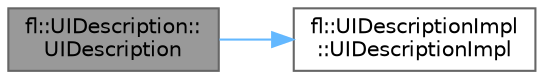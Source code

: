 digraph "fl::UIDescription::UIDescription"
{
 // INTERACTIVE_SVG=YES
 // LATEX_PDF_SIZE
  bgcolor="transparent";
  edge [fontname=Helvetica,fontsize=10,labelfontname=Helvetica,labelfontsize=10];
  node [fontname=Helvetica,fontsize=10,shape=box,height=0.2,width=0.4];
  rankdir="LR";
  Node1 [id="Node000001",label="fl::UIDescription::\lUIDescription",height=0.2,width=0.4,color="gray40", fillcolor="grey60", style="filled", fontcolor="black",tooltip=" "];
  Node1 -> Node2 [id="edge1_Node000001_Node000002",color="steelblue1",style="solid",tooltip=" "];
  Node2 [id="Node000002",label="fl::UIDescriptionImpl\l::UIDescriptionImpl",height=0.2,width=0.4,color="grey40", fillcolor="white", style="filled",URL="$de/d69/classfl_1_1_u_i_description_impl_a214030a8b1acafdb8c9928d99d9ec94e.html#a214030a8b1acafdb8c9928d99d9ec94e",tooltip=" "];
}
